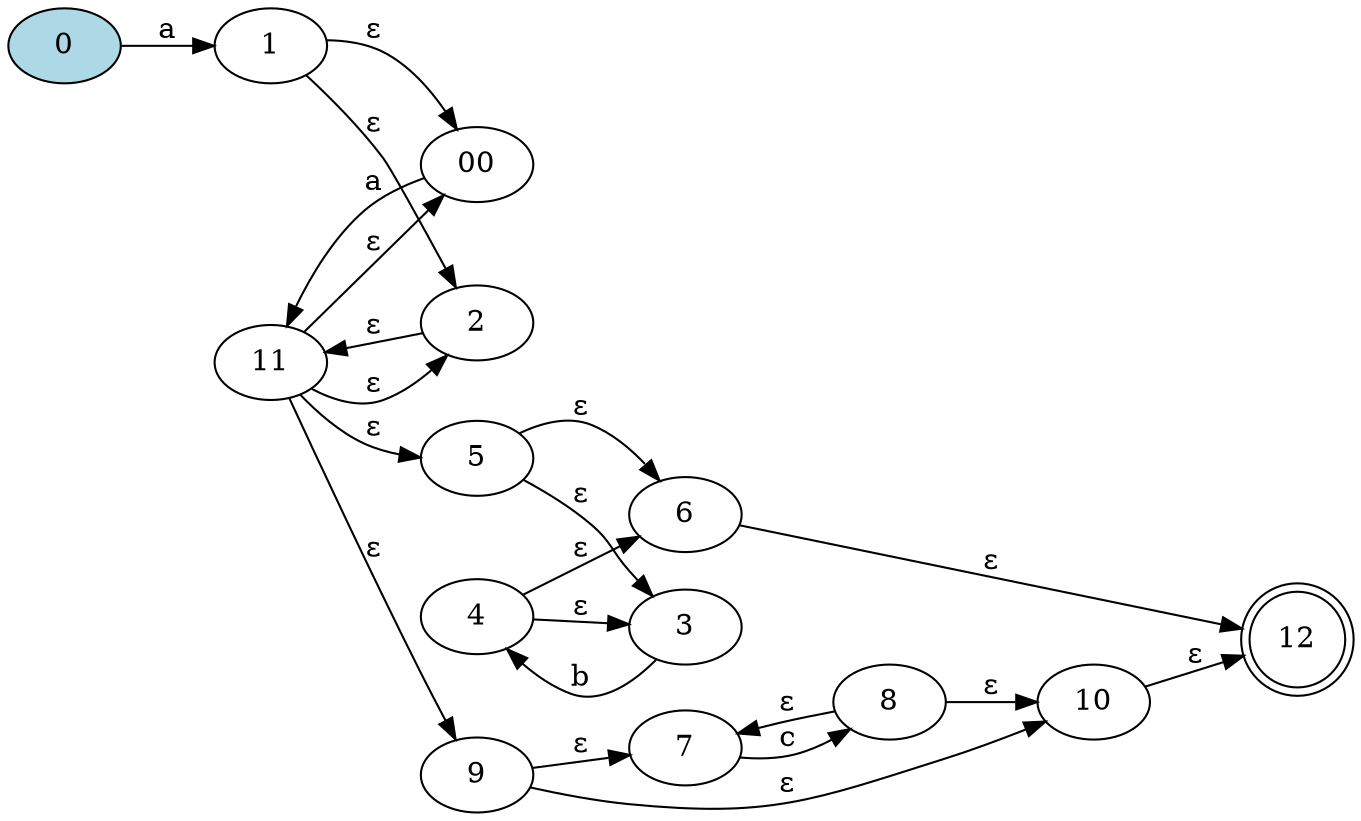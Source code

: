 digraph {
	rankdir=LR;

	12 [shape=doublecircle]
	0 [style=filled, fillcolor="lightblue"]

	0->1 [label= "a"];
	00->11 [label= "a"];
	1->00 [label= "ε"];
	11->00 [label= "ε"];
	1->2 [label= "ε"];
	11->2 [label= "ε"];
	3->4 [label= "b"];
	4->3 [label= "ε"];
	5->3 [label= "ε"];
	4->6 [label= "ε"];
	5->6 [label= "ε"];
	7->8 [label= "c"];
	8->7 [label= "ε"];
	9->7 [label= "ε"];
	8->10 [label= "ε"];
	9->10 [label= "ε"];
	11->5 [label= "ε"];
	11->9 [label= "ε"];
	6->12 [label= "ε"];
	10->12 [label= "ε"];
	2->11 [label= "ε"];
}
